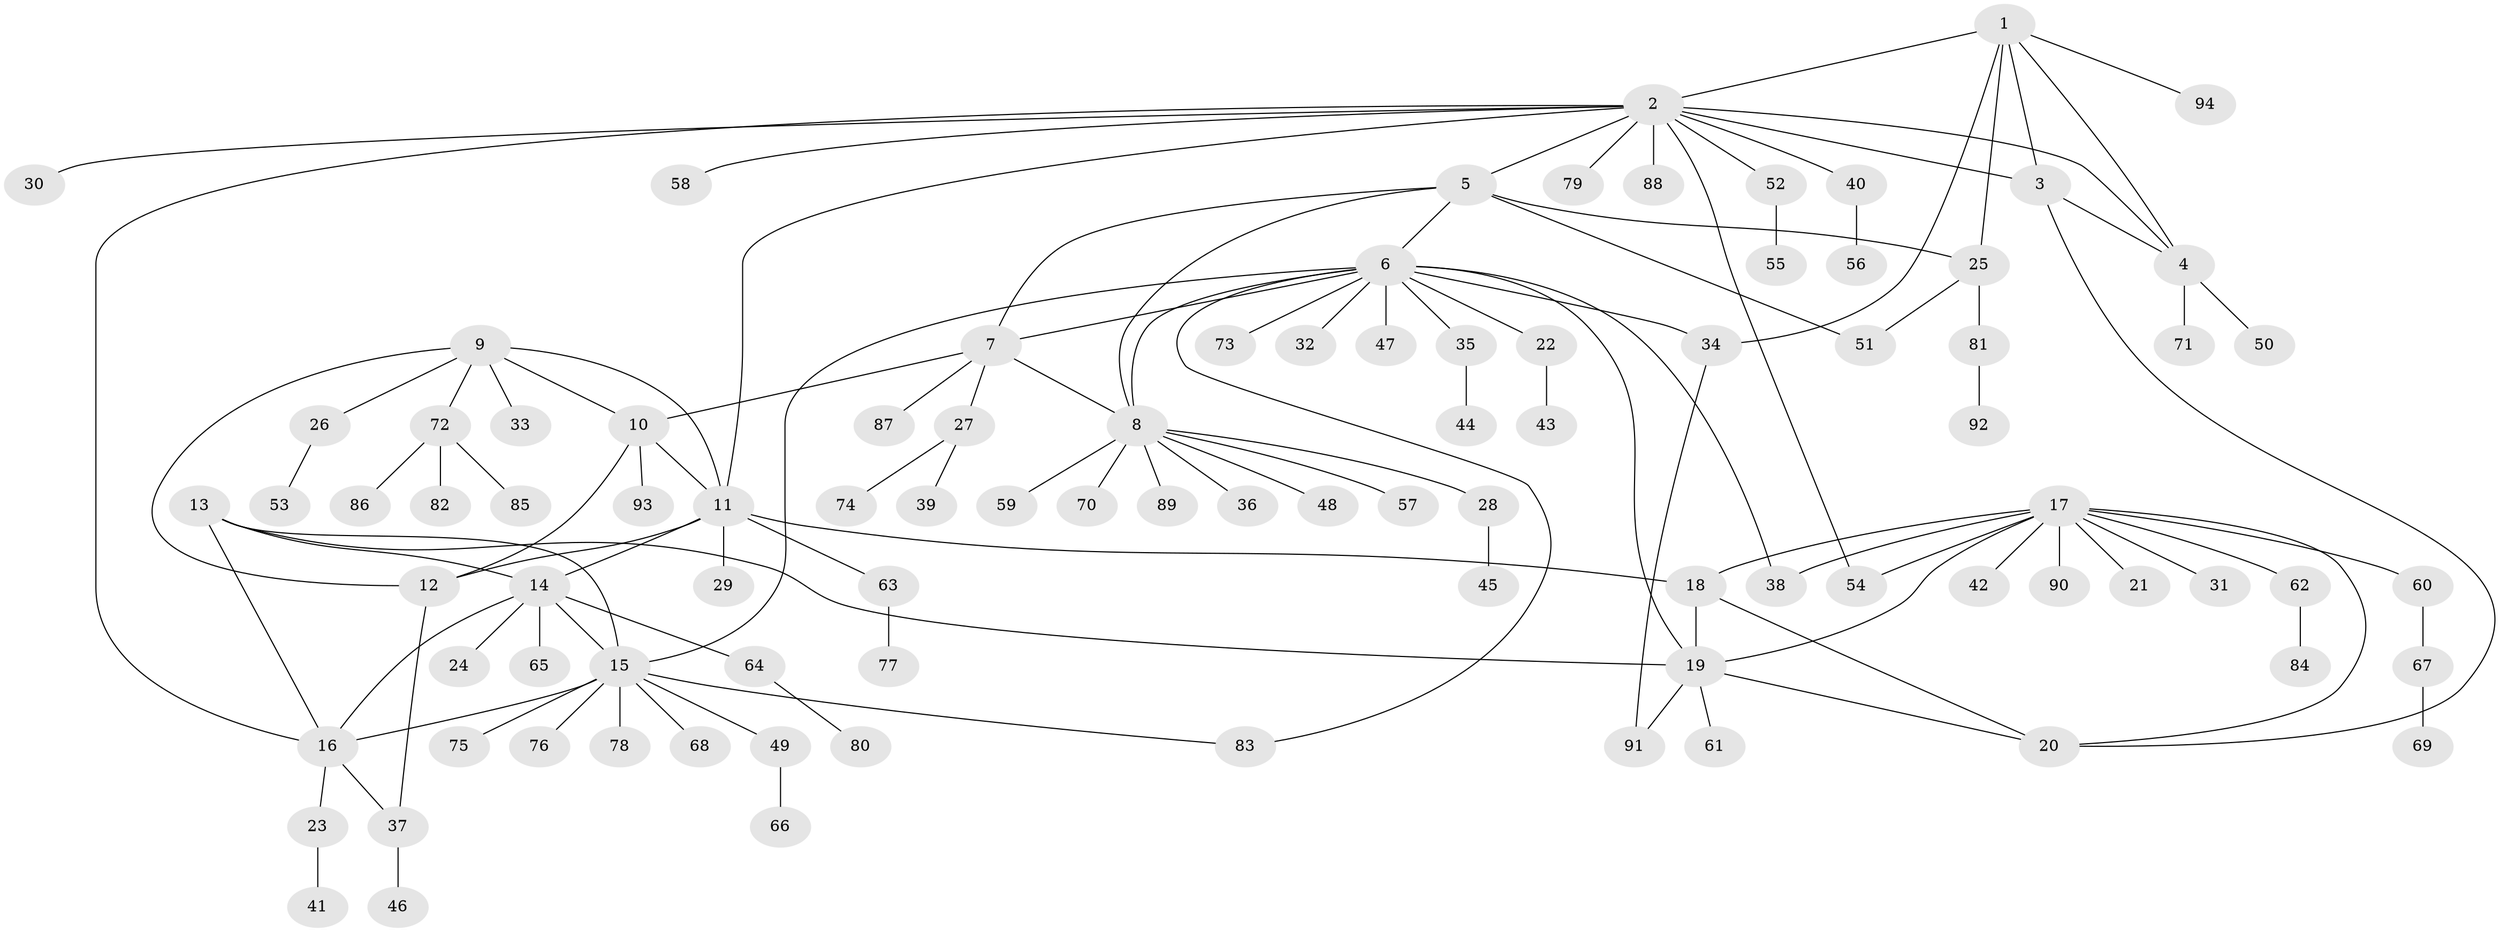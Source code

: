 // Generated by graph-tools (version 1.1) at 2025/50/03/09/25 03:50:39]
// undirected, 94 vertices, 122 edges
graph export_dot {
graph [start="1"]
  node [color=gray90,style=filled];
  1;
  2;
  3;
  4;
  5;
  6;
  7;
  8;
  9;
  10;
  11;
  12;
  13;
  14;
  15;
  16;
  17;
  18;
  19;
  20;
  21;
  22;
  23;
  24;
  25;
  26;
  27;
  28;
  29;
  30;
  31;
  32;
  33;
  34;
  35;
  36;
  37;
  38;
  39;
  40;
  41;
  42;
  43;
  44;
  45;
  46;
  47;
  48;
  49;
  50;
  51;
  52;
  53;
  54;
  55;
  56;
  57;
  58;
  59;
  60;
  61;
  62;
  63;
  64;
  65;
  66;
  67;
  68;
  69;
  70;
  71;
  72;
  73;
  74;
  75;
  76;
  77;
  78;
  79;
  80;
  81;
  82;
  83;
  84;
  85;
  86;
  87;
  88;
  89;
  90;
  91;
  92;
  93;
  94;
  1 -- 2;
  1 -- 3;
  1 -- 4;
  1 -- 25;
  1 -- 34;
  1 -- 94;
  2 -- 3;
  2 -- 4;
  2 -- 5;
  2 -- 11;
  2 -- 16;
  2 -- 30;
  2 -- 40;
  2 -- 52;
  2 -- 54;
  2 -- 58;
  2 -- 79;
  2 -- 88;
  3 -- 4;
  3 -- 20;
  4 -- 50;
  4 -- 71;
  5 -- 6;
  5 -- 7;
  5 -- 8;
  5 -- 25;
  5 -- 51;
  6 -- 7;
  6 -- 8;
  6 -- 15;
  6 -- 19;
  6 -- 22;
  6 -- 32;
  6 -- 34;
  6 -- 35;
  6 -- 38;
  6 -- 47;
  6 -- 73;
  6 -- 83;
  7 -- 8;
  7 -- 10;
  7 -- 27;
  7 -- 87;
  8 -- 28;
  8 -- 36;
  8 -- 48;
  8 -- 57;
  8 -- 59;
  8 -- 70;
  8 -- 89;
  9 -- 10;
  9 -- 11;
  9 -- 12;
  9 -- 26;
  9 -- 33;
  9 -- 72;
  10 -- 11;
  10 -- 12;
  10 -- 93;
  11 -- 12;
  11 -- 14;
  11 -- 18;
  11 -- 29;
  11 -- 63;
  12 -- 37;
  13 -- 14;
  13 -- 15;
  13 -- 16;
  13 -- 19;
  14 -- 15;
  14 -- 16;
  14 -- 24;
  14 -- 64;
  14 -- 65;
  15 -- 16;
  15 -- 49;
  15 -- 68;
  15 -- 75;
  15 -- 76;
  15 -- 78;
  15 -- 83;
  16 -- 23;
  16 -- 37;
  17 -- 18;
  17 -- 19;
  17 -- 20;
  17 -- 21;
  17 -- 31;
  17 -- 38;
  17 -- 42;
  17 -- 54;
  17 -- 60;
  17 -- 62;
  17 -- 90;
  18 -- 19;
  18 -- 20;
  19 -- 20;
  19 -- 61;
  19 -- 91;
  22 -- 43;
  23 -- 41;
  25 -- 51;
  25 -- 81;
  26 -- 53;
  27 -- 39;
  27 -- 74;
  28 -- 45;
  34 -- 91;
  35 -- 44;
  37 -- 46;
  40 -- 56;
  49 -- 66;
  52 -- 55;
  60 -- 67;
  62 -- 84;
  63 -- 77;
  64 -- 80;
  67 -- 69;
  72 -- 82;
  72 -- 85;
  72 -- 86;
  81 -- 92;
}
